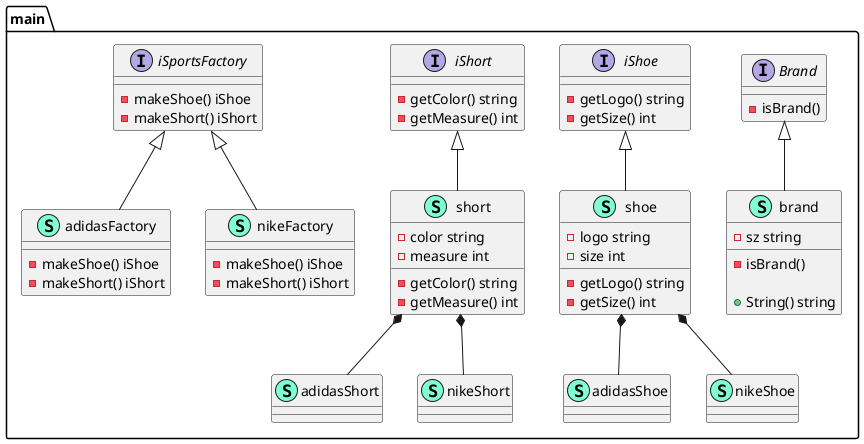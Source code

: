 @startuml
namespace main {
    interface Brand  {
        - isBrand() 

    }
    class adidasFactory << (S,Aquamarine) >> {
        - makeShoe() iShoe
        - makeShort() iShort

    }
    class adidasShoe << (S,Aquamarine) >> {
    }
    class adidasShort << (S,Aquamarine) >> {
    }
    class brand << (S,Aquamarine) >> {
        - sz string

        - isBrand() 

        + String() string

    }
    interface iShoe  {
        - getLogo() string
        - getSize() int

    }
    interface iShort  {
        - getColor() string
        - getMeasure() int

    }
    interface iSportsFactory  {
        - makeShoe() iShoe
        - makeShort() iShort

    }
    class nikeFactory << (S,Aquamarine) >> {
        - makeShoe() iShoe
        - makeShort() iShort

    }
    class nikeShoe << (S,Aquamarine) >> {
    }
    class nikeShort << (S,Aquamarine) >> {
    }
    class shoe << (S,Aquamarine) >> {
        - logo string
        - size int

        - getLogo() string
        - getSize() int

    }
    class short << (S,Aquamarine) >> {
        - color string
        - measure int

        - getColor() string
        - getMeasure() int

    }
}
"main.shoe" *-- "main.adidasShoe"
"main.short" *-- "main.adidasShort"
"main.shoe" *-- "main.nikeShoe"
"main.short" *-- "main.nikeShort"

"main.iSportsFactory" <|-- "main.adidasFactory"
"main.Brand" <|-- "main.brand"
"main.iSportsFactory" <|-- "main.nikeFactory"
"main.iShoe" <|-- "main.shoe"
"main.iShort" <|-- "main.short"

@enduml
